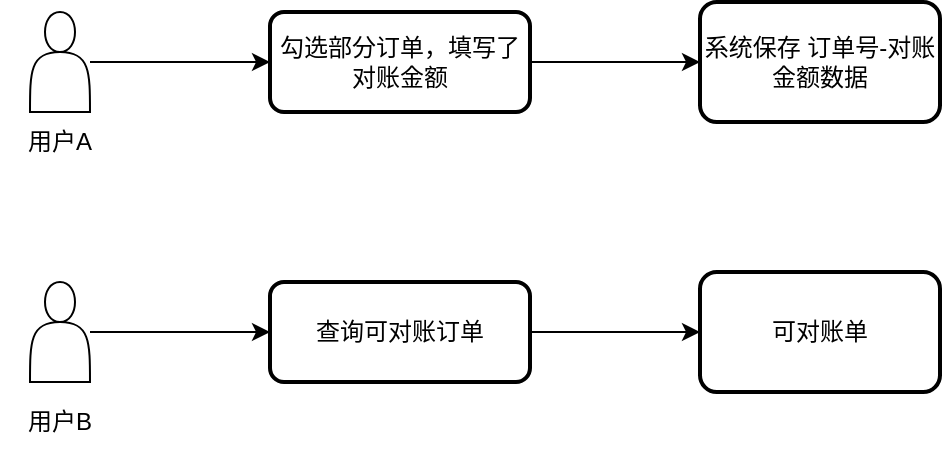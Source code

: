 <mxfile version="24.0.5" type="github">
  <diagram id="C5RBs43oDa-KdzZeNtuy" name="Page-1">
    <mxGraphModel dx="989" dy="509" grid="1" gridSize="10" guides="1" tooltips="1" connect="1" arrows="1" fold="1" page="1" pageScale="1" pageWidth="827" pageHeight="1169" math="0" shadow="0">
      <root>
        <mxCell id="WIyWlLk6GJQsqaUBKTNV-0" />
        <mxCell id="WIyWlLk6GJQsqaUBKTNV-1" parent="WIyWlLk6GJQsqaUBKTNV-0" />
        <mxCell id="AHYVBVA9Mq_Bm24hu5X7-5" value="" style="edgeStyle=orthogonalEdgeStyle;rounded=0;orthogonalLoop=1;jettySize=auto;html=1;" edge="1" parent="WIyWlLk6GJQsqaUBKTNV-1" source="AHYVBVA9Mq_Bm24hu5X7-0" target="AHYVBVA9Mq_Bm24hu5X7-4">
          <mxGeometry relative="1" as="geometry" />
        </mxCell>
        <mxCell id="AHYVBVA9Mq_Bm24hu5X7-0" value="勾选部分订单，填写了对账金额" style="rounded=1;whiteSpace=wrap;html=1;absoluteArcSize=1;arcSize=14;strokeWidth=2;" vertex="1" parent="WIyWlLk6GJQsqaUBKTNV-1">
          <mxGeometry x="170" y="80" width="130" height="50" as="geometry" />
        </mxCell>
        <mxCell id="AHYVBVA9Mq_Bm24hu5X7-2" style="edgeStyle=orthogonalEdgeStyle;rounded=0;orthogonalLoop=1;jettySize=auto;html=1;entryX=0;entryY=0.5;entryDx=0;entryDy=0;" edge="1" parent="WIyWlLk6GJQsqaUBKTNV-1" source="AHYVBVA9Mq_Bm24hu5X7-1" target="AHYVBVA9Mq_Bm24hu5X7-0">
          <mxGeometry relative="1" as="geometry" />
        </mxCell>
        <mxCell id="AHYVBVA9Mq_Bm24hu5X7-1" value="" style="shape=actor;whiteSpace=wrap;html=1;" vertex="1" parent="WIyWlLk6GJQsqaUBKTNV-1">
          <mxGeometry x="50" y="80" width="30" height="50" as="geometry" />
        </mxCell>
        <mxCell id="AHYVBVA9Mq_Bm24hu5X7-3" value="用户A" style="text;html=1;align=center;verticalAlign=middle;whiteSpace=wrap;rounded=0;" vertex="1" parent="WIyWlLk6GJQsqaUBKTNV-1">
          <mxGeometry x="35" y="130" width="60" height="30" as="geometry" />
        </mxCell>
        <mxCell id="AHYVBVA9Mq_Bm24hu5X7-4" value="系统保存 订单号-对账金额数据" style="whiteSpace=wrap;html=1;rounded=1;arcSize=14;strokeWidth=2;" vertex="1" parent="WIyWlLk6GJQsqaUBKTNV-1">
          <mxGeometry x="385" y="75" width="120" height="60" as="geometry" />
        </mxCell>
        <mxCell id="AHYVBVA9Mq_Bm24hu5X7-6" value="" style="edgeStyle=orthogonalEdgeStyle;rounded=0;orthogonalLoop=1;jettySize=auto;html=1;" edge="1" parent="WIyWlLk6GJQsqaUBKTNV-1" source="AHYVBVA9Mq_Bm24hu5X7-7" target="AHYVBVA9Mq_Bm24hu5X7-10">
          <mxGeometry relative="1" as="geometry" />
        </mxCell>
        <mxCell id="AHYVBVA9Mq_Bm24hu5X7-7" value="查询可对账订单" style="rounded=1;whiteSpace=wrap;html=1;absoluteArcSize=1;arcSize=14;strokeWidth=2;" vertex="1" parent="WIyWlLk6GJQsqaUBKTNV-1">
          <mxGeometry x="170" y="215" width="130" height="50" as="geometry" />
        </mxCell>
        <mxCell id="AHYVBVA9Mq_Bm24hu5X7-8" style="edgeStyle=orthogonalEdgeStyle;rounded=0;orthogonalLoop=1;jettySize=auto;html=1;entryX=0;entryY=0.5;entryDx=0;entryDy=0;" edge="1" parent="WIyWlLk6GJQsqaUBKTNV-1" source="AHYVBVA9Mq_Bm24hu5X7-9" target="AHYVBVA9Mq_Bm24hu5X7-7">
          <mxGeometry relative="1" as="geometry" />
        </mxCell>
        <mxCell id="AHYVBVA9Mq_Bm24hu5X7-9" value="" style="shape=actor;whiteSpace=wrap;html=1;" vertex="1" parent="WIyWlLk6GJQsqaUBKTNV-1">
          <mxGeometry x="50" y="215" width="30" height="50" as="geometry" />
        </mxCell>
        <mxCell id="AHYVBVA9Mq_Bm24hu5X7-10" value="可对账单" style="whiteSpace=wrap;html=1;rounded=1;arcSize=14;strokeWidth=2;" vertex="1" parent="WIyWlLk6GJQsqaUBKTNV-1">
          <mxGeometry x="385" y="210" width="120" height="60" as="geometry" />
        </mxCell>
        <mxCell id="AHYVBVA9Mq_Bm24hu5X7-11" value="用户B" style="text;html=1;align=center;verticalAlign=middle;whiteSpace=wrap;rounded=0;" vertex="1" parent="WIyWlLk6GJQsqaUBKTNV-1">
          <mxGeometry x="35" y="270" width="60" height="30" as="geometry" />
        </mxCell>
      </root>
    </mxGraphModel>
  </diagram>
</mxfile>

